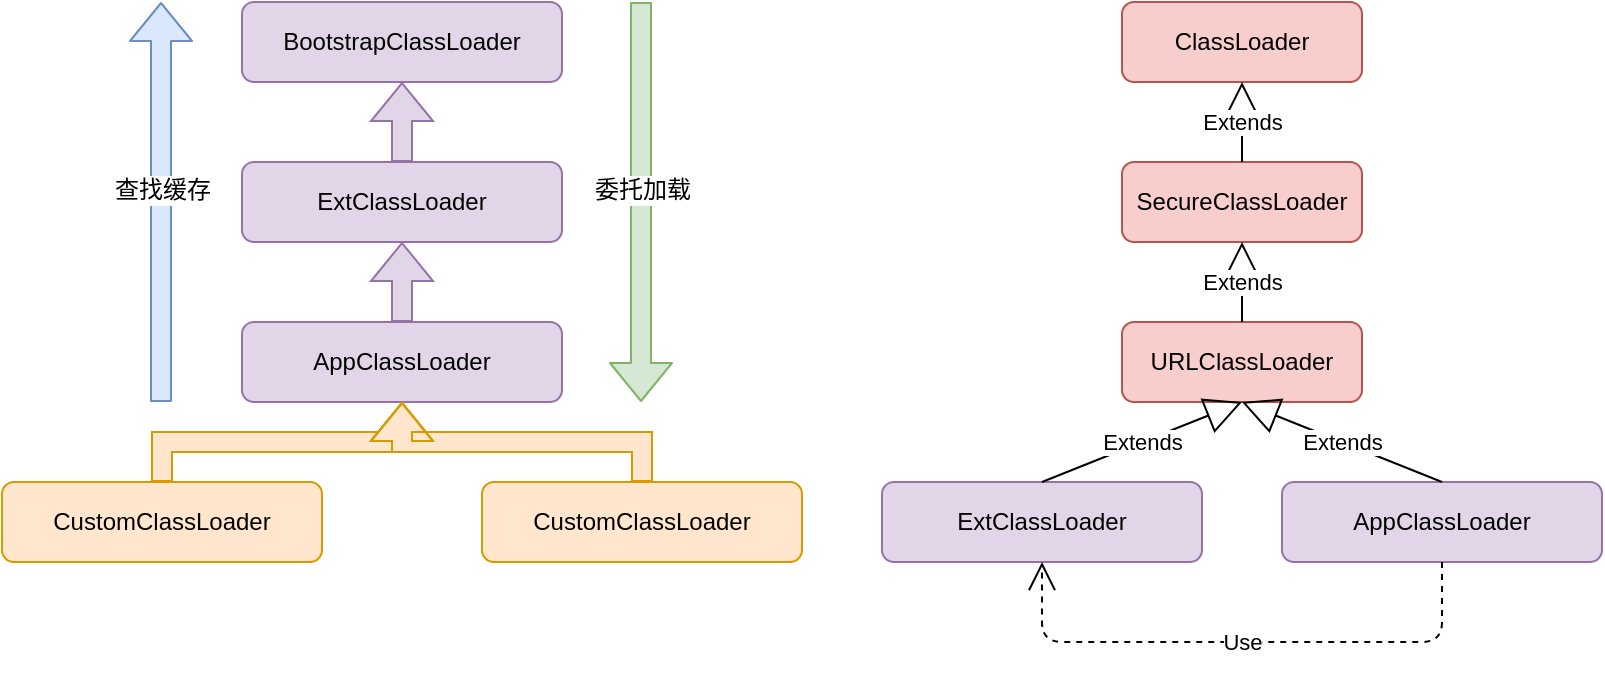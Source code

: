<mxfile version="12.4.2" type="device" pages="1"><diagram id="f30G49sdfB2E8McZ3Ndz" name="第 1 页"><mxGraphModel dx="1106" dy="830" grid="1" gridSize="10" guides="1" tooltips="1" connect="1" arrows="1" fold="1" page="1" pageScale="1" pageWidth="827" pageHeight="1169" math="0" shadow="0"><root><mxCell id="0"/><mxCell id="1" parent="0"/><mxCell id="eI-ydS9her8eDphWBMBG-1" value="BootstrapClassLoader" style="rounded=1;whiteSpace=wrap;html=1;fillColor=#e1d5e7;strokeColor=#9673a6;" vertex="1" parent="1"><mxGeometry x="160" y="80" width="160" height="40" as="geometry"/></mxCell><mxCell id="eI-ydS9her8eDphWBMBG-5" style="edgeStyle=orthogonalEdgeStyle;rounded=0;orthogonalLoop=1;jettySize=auto;html=1;entryX=0.5;entryY=1;entryDx=0;entryDy=0;shape=flexArrow;fillColor=#e1d5e7;strokeColor=#9673a6;" edge="1" parent="1" source="eI-ydS9her8eDphWBMBG-2" target="eI-ydS9her8eDphWBMBG-1"><mxGeometry relative="1" as="geometry"/></mxCell><mxCell id="eI-ydS9her8eDphWBMBG-2" value="ExtClassLoader" style="rounded=1;whiteSpace=wrap;html=1;fillColor=#e1d5e7;strokeColor=#9673a6;" vertex="1" parent="1"><mxGeometry x="160" y="160" width="160" height="40" as="geometry"/></mxCell><mxCell id="eI-ydS9her8eDphWBMBG-6" style="edgeStyle=orthogonalEdgeStyle;shape=flexArrow;rounded=0;orthogonalLoop=1;jettySize=auto;html=1;entryX=0.5;entryY=1;entryDx=0;entryDy=0;fillColor=#e1d5e7;strokeColor=#9673a6;" edge="1" parent="1" source="eI-ydS9her8eDphWBMBG-3" target="eI-ydS9her8eDphWBMBG-2"><mxGeometry relative="1" as="geometry"/></mxCell><mxCell id="eI-ydS9her8eDphWBMBG-3" value="AppClassLoader" style="rounded=1;whiteSpace=wrap;html=1;fillColor=#e1d5e7;strokeColor=#9673a6;" vertex="1" parent="1"><mxGeometry x="160" y="240" width="160" height="40" as="geometry"/></mxCell><mxCell id="eI-ydS9her8eDphWBMBG-9" style="edgeStyle=orthogonalEdgeStyle;shape=flexArrow;rounded=0;orthogonalLoop=1;jettySize=auto;html=1;entryX=0.5;entryY=1;entryDx=0;entryDy=0;fillColor=#ffe6cc;strokeColor=#d79b00;" edge="1" parent="1" source="eI-ydS9her8eDphWBMBG-7" target="eI-ydS9her8eDphWBMBG-3"><mxGeometry relative="1" as="geometry"/></mxCell><mxCell id="eI-ydS9her8eDphWBMBG-7" value="CustomClassLoader" style="rounded=1;whiteSpace=wrap;html=1;fillColor=#ffe6cc;strokeColor=#d79b00;" vertex="1" parent="1"><mxGeometry x="40" y="320" width="160" height="40" as="geometry"/></mxCell><mxCell id="eI-ydS9her8eDphWBMBG-10" style="edgeStyle=orthogonalEdgeStyle;shape=flexArrow;rounded=0;orthogonalLoop=1;jettySize=auto;html=1;entryX=0.5;entryY=1;entryDx=0;entryDy=0;fillColor=#ffe6cc;strokeColor=#d79b00;" edge="1" parent="1" source="eI-ydS9her8eDphWBMBG-8" target="eI-ydS9her8eDphWBMBG-3"><mxGeometry relative="1" as="geometry"/></mxCell><mxCell id="eI-ydS9her8eDphWBMBG-8" value="CustomClassLoader" style="rounded=1;whiteSpace=wrap;html=1;fillColor=#ffe6cc;strokeColor=#d79b00;" vertex="1" parent="1"><mxGeometry x="280" y="320" width="160" height="40" as="geometry"/></mxCell><mxCell id="eI-ydS9her8eDphWBMBG-12" value="ExtClassLoader" style="rounded=1;whiteSpace=wrap;html=1;fillColor=#e1d5e7;strokeColor=#9673a6;" vertex="1" parent="1"><mxGeometry x="480" y="320" width="160" height="40" as="geometry"/></mxCell><mxCell id="eI-ydS9her8eDphWBMBG-13" value="URLClassLoader" style="rounded=1;whiteSpace=wrap;html=1;fillColor=#f8cecc;strokeColor=#b85450;" vertex="1" parent="1"><mxGeometry x="600" y="240" width="120" height="40" as="geometry"/></mxCell><mxCell id="eI-ydS9her8eDphWBMBG-14" value="Extends" style="endArrow=block;endSize=16;endFill=0;html=1;entryX=0.5;entryY=1;entryDx=0;entryDy=0;exitX=0.5;exitY=0;exitDx=0;exitDy=0;" edge="1" parent="1" source="eI-ydS9her8eDphWBMBG-12" target="eI-ydS9her8eDphWBMBG-13"><mxGeometry width="160" relative="1" as="geometry"><mxPoint x="-40" y="460" as="sourcePoint"/><mxPoint x="120" y="460" as="targetPoint"/></mxGeometry></mxCell><mxCell id="eI-ydS9her8eDphWBMBG-15" value="SecureClassLoader" style="rounded=1;whiteSpace=wrap;html=1;fillColor=#f8cecc;strokeColor=#b85450;" vertex="1" parent="1"><mxGeometry x="600" y="160" width="120" height="40" as="geometry"/></mxCell><mxCell id="eI-ydS9her8eDphWBMBG-16" value="ClassLoader" style="rounded=1;whiteSpace=wrap;html=1;fillColor=#f8cecc;strokeColor=#b85450;" vertex="1" parent="1"><mxGeometry x="600" y="80" width="120" height="40" as="geometry"/></mxCell><mxCell id="eI-ydS9her8eDphWBMBG-17" value="Extends" style="endArrow=block;endSize=16;endFill=0;html=1;entryX=0.5;entryY=1;entryDx=0;entryDy=0;" edge="1" parent="1" source="eI-ydS9her8eDphWBMBG-13" target="eI-ydS9her8eDphWBMBG-15"><mxGeometry width="160" relative="1" as="geometry"><mxPoint x="570" y="330" as="sourcePoint"/><mxPoint x="670" y="290" as="targetPoint"/></mxGeometry></mxCell><mxCell id="eI-ydS9her8eDphWBMBG-18" value="Extends" style="endArrow=block;endSize=16;endFill=0;html=1;entryX=0.5;entryY=1;entryDx=0;entryDy=0;" edge="1" parent="1" target="eI-ydS9her8eDphWBMBG-16"><mxGeometry width="160" relative="1" as="geometry"><mxPoint x="660" y="160" as="sourcePoint"/><mxPoint x="670" y="210" as="targetPoint"/></mxGeometry></mxCell><mxCell id="eI-ydS9her8eDphWBMBG-19" value="AppClassLoader" style="rounded=1;whiteSpace=wrap;html=1;fillColor=#e1d5e7;strokeColor=#9673a6;" vertex="1" parent="1"><mxGeometry x="680" y="320" width="160" height="40" as="geometry"/></mxCell><mxCell id="eI-ydS9her8eDphWBMBG-20" value="Use" style="endArrow=open;endSize=12;dashed=1;html=1;exitX=0.5;exitY=1;exitDx=0;exitDy=0;entryX=0.5;entryY=1;entryDx=0;entryDy=0;" edge="1" parent="1" source="eI-ydS9her8eDphWBMBG-19" target="eI-ydS9her8eDphWBMBG-12"><mxGeometry width="160" relative="1" as="geometry"><mxPoint x="30" y="380" as="sourcePoint"/><mxPoint x="190" y="380" as="targetPoint"/><Array as="points"><mxPoint x="760" y="400"/><mxPoint x="560" y="400"/></Array></mxGeometry></mxCell><mxCell id="eI-ydS9her8eDphWBMBG-21" value="Extends" style="endArrow=block;endSize=16;endFill=0;html=1;entryX=0.5;entryY=1;entryDx=0;entryDy=0;exitX=0.5;exitY=0;exitDx=0;exitDy=0;" edge="1" parent="1" source="eI-ydS9her8eDphWBMBG-19" target="eI-ydS9her8eDphWBMBG-13"><mxGeometry width="160" relative="1" as="geometry"><mxPoint x="570" y="330" as="sourcePoint"/><mxPoint x="670" y="290" as="targetPoint"/></mxGeometry></mxCell><mxCell id="eI-ydS9her8eDphWBMBG-22" value="" style="shape=flexArrow;endArrow=classic;html=1;fillColor=#dae8fc;strokeColor=#6c8ebf;" edge="1" parent="1"><mxGeometry width="50" height="50" relative="1" as="geometry"><mxPoint x="119.5" y="280" as="sourcePoint"/><mxPoint x="119.5" y="80" as="targetPoint"/></mxGeometry></mxCell><mxCell id="eI-ydS9her8eDphWBMBG-23" value="查找缓存" style="text;html=1;align=center;verticalAlign=middle;resizable=0;points=[];;labelBackgroundColor=#ffffff;" vertex="1" connectable="0" parent="eI-ydS9her8eDphWBMBG-22"><mxGeometry x="0.063" relative="1" as="geometry"><mxPoint as="offset"/></mxGeometry></mxCell><mxCell id="eI-ydS9her8eDphWBMBG-24" value="" style="shape=flexArrow;endArrow=none;html=1;strokeColor=#82b366;startArrow=block;endFill=0;fillColor=#d5e8d4;" edge="1" parent="1"><mxGeometry width="50" height="50" relative="1" as="geometry"><mxPoint x="359.5" y="280" as="sourcePoint"/><mxPoint x="359.5" y="80" as="targetPoint"/></mxGeometry></mxCell><mxCell id="eI-ydS9her8eDphWBMBG-25" value="委托加载" style="text;html=1;align=center;verticalAlign=middle;resizable=0;points=[];;labelBackgroundColor=#ffffff;" vertex="1" connectable="0" parent="eI-ydS9her8eDphWBMBG-24"><mxGeometry x="0.063" relative="1" as="geometry"><mxPoint as="offset"/></mxGeometry></mxCell></root></mxGraphModel></diagram></mxfile>